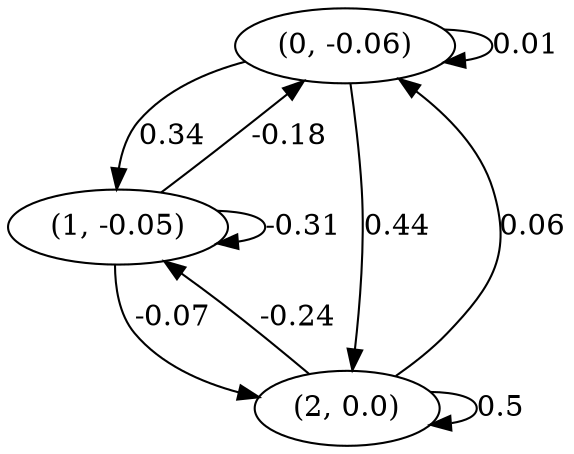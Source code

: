 digraph {
    0 [ label = "(0, -0.06)" ]
    1 [ label = "(1, -0.05)" ]
    2 [ label = "(2, 0.0)" ]
    0 -> 0 [ label = "0.01" ]
    1 -> 1 [ label = "-0.31" ]
    2 -> 2 [ label = "0.5" ]
    1 -> 0 [ label = "-0.18" ]
    2 -> 0 [ label = "0.06" ]
    0 -> 1 [ label = "0.34" ]
    2 -> 1 [ label = "-0.24" ]
    0 -> 2 [ label = "0.44" ]
    1 -> 2 [ label = "-0.07" ]
}

